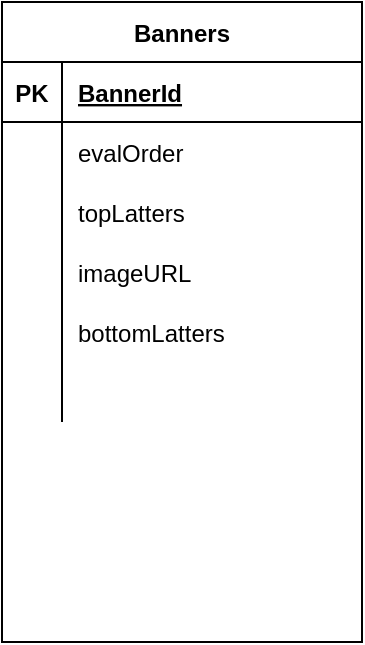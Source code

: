 <mxfile version="14.9.5" type="device"><diagram id="G0sis_e7OJ1HJK9szecw" name="Page-1"><mxGraphModel dx="946" dy="575" grid="1" gridSize="10" guides="1" tooltips="1" connect="1" arrows="1" fold="1" page="1" pageScale="1" pageWidth="827" pageHeight="1169" math="0" shadow="0"><root><mxCell id="0"/><mxCell id="1" parent="0"/><mxCell id="wUzq15uwJ2Nlr0O0nXgo-1" value="Banners" style="shape=table;startSize=30;container=1;collapsible=1;childLayout=tableLayout;fixedRows=1;rowLines=0;fontStyle=1;align=center;resizeLast=1;" vertex="1" parent="1"><mxGeometry x="324" y="260" width="180" height="320" as="geometry"/></mxCell><mxCell id="wUzq15uwJ2Nlr0O0nXgo-2" value="" style="shape=partialRectangle;collapsible=0;dropTarget=0;pointerEvents=0;fillColor=none;top=0;left=0;bottom=1;right=0;points=[[0,0.5],[1,0.5]];portConstraint=eastwest;" vertex="1" parent="wUzq15uwJ2Nlr0O0nXgo-1"><mxGeometry y="30" width="180" height="30" as="geometry"/></mxCell><mxCell id="wUzq15uwJ2Nlr0O0nXgo-3" value="PK" style="shape=partialRectangle;connectable=0;fillColor=none;top=0;left=0;bottom=0;right=0;fontStyle=1;overflow=hidden;" vertex="1" parent="wUzq15uwJ2Nlr0O0nXgo-2"><mxGeometry width="30" height="30" as="geometry"/></mxCell><mxCell id="wUzq15uwJ2Nlr0O0nXgo-4" value="BannerId" style="shape=partialRectangle;connectable=0;fillColor=none;top=0;left=0;bottom=0;right=0;align=left;spacingLeft=6;fontStyle=5;overflow=hidden;" vertex="1" parent="wUzq15uwJ2Nlr0O0nXgo-2"><mxGeometry x="30" width="150" height="30" as="geometry"/></mxCell><mxCell id="wUzq15uwJ2Nlr0O0nXgo-5" value="" style="shape=partialRectangle;collapsible=0;dropTarget=0;pointerEvents=0;fillColor=none;top=0;left=0;bottom=0;right=0;points=[[0,0.5],[1,0.5]];portConstraint=eastwest;" vertex="1" parent="wUzq15uwJ2Nlr0O0nXgo-1"><mxGeometry y="60" width="180" height="30" as="geometry"/></mxCell><mxCell id="wUzq15uwJ2Nlr0O0nXgo-6" value="" style="shape=partialRectangle;connectable=0;fillColor=none;top=0;left=0;bottom=0;right=0;editable=1;overflow=hidden;" vertex="1" parent="wUzq15uwJ2Nlr0O0nXgo-5"><mxGeometry width="30" height="30" as="geometry"/></mxCell><mxCell id="wUzq15uwJ2Nlr0O0nXgo-7" value="evalOrder" style="shape=partialRectangle;connectable=0;fillColor=none;top=0;left=0;bottom=0;right=0;align=left;spacingLeft=6;overflow=hidden;" vertex="1" parent="wUzq15uwJ2Nlr0O0nXgo-5"><mxGeometry x="30" width="150" height="30" as="geometry"/></mxCell><mxCell id="wUzq15uwJ2Nlr0O0nXgo-11" value="" style="shape=partialRectangle;collapsible=0;dropTarget=0;pointerEvents=0;fillColor=none;top=0;left=0;bottom=0;right=0;points=[[0,0.5],[1,0.5]];portConstraint=eastwest;" vertex="1" parent="wUzq15uwJ2Nlr0O0nXgo-1"><mxGeometry y="90" width="180" height="30" as="geometry"/></mxCell><mxCell id="wUzq15uwJ2Nlr0O0nXgo-12" value="" style="shape=partialRectangle;connectable=0;fillColor=none;top=0;left=0;bottom=0;right=0;editable=1;overflow=hidden;" vertex="1" parent="wUzq15uwJ2Nlr0O0nXgo-11"><mxGeometry width="30" height="30" as="geometry"/></mxCell><mxCell id="wUzq15uwJ2Nlr0O0nXgo-13" value="topLatters" style="shape=partialRectangle;connectable=0;fillColor=none;top=0;left=0;bottom=0;right=0;align=left;spacingLeft=6;overflow=hidden;" vertex="1" parent="wUzq15uwJ2Nlr0O0nXgo-11"><mxGeometry x="30" width="150" height="30" as="geometry"/></mxCell><mxCell id="wUzq15uwJ2Nlr0O0nXgo-8" value="" style="shape=partialRectangle;collapsible=0;dropTarget=0;pointerEvents=0;fillColor=none;top=0;left=0;bottom=0;right=0;points=[[0,0.5],[1,0.5]];portConstraint=eastwest;" vertex="1" parent="wUzq15uwJ2Nlr0O0nXgo-1"><mxGeometry y="120" width="180" height="30" as="geometry"/></mxCell><mxCell id="wUzq15uwJ2Nlr0O0nXgo-9" value="" style="shape=partialRectangle;connectable=0;fillColor=none;top=0;left=0;bottom=0;right=0;editable=1;overflow=hidden;" vertex="1" parent="wUzq15uwJ2Nlr0O0nXgo-8"><mxGeometry width="30" height="30" as="geometry"/></mxCell><mxCell id="wUzq15uwJ2Nlr0O0nXgo-10" value="imageURL" style="shape=partialRectangle;connectable=0;fillColor=none;top=0;left=0;bottom=0;right=0;align=left;spacingLeft=6;overflow=hidden;" vertex="1" parent="wUzq15uwJ2Nlr0O0nXgo-8"><mxGeometry x="30" width="150" height="30" as="geometry"/></mxCell><mxCell id="wUzq15uwJ2Nlr0O0nXgo-21" value="" style="shape=partialRectangle;collapsible=0;dropTarget=0;pointerEvents=0;fillColor=none;top=0;left=0;bottom=0;right=0;points=[[0,0.5],[1,0.5]];portConstraint=eastwest;" vertex="1" parent="wUzq15uwJ2Nlr0O0nXgo-1"><mxGeometry y="150" width="180" height="30" as="geometry"/></mxCell><mxCell id="wUzq15uwJ2Nlr0O0nXgo-22" value="" style="shape=partialRectangle;connectable=0;fillColor=none;top=0;left=0;bottom=0;right=0;editable=1;overflow=hidden;" vertex="1" parent="wUzq15uwJ2Nlr0O0nXgo-21"><mxGeometry width="30" height="30" as="geometry"/></mxCell><mxCell id="wUzq15uwJ2Nlr0O0nXgo-23" value="bottomLatters" style="shape=partialRectangle;connectable=0;fillColor=none;top=0;left=0;bottom=0;right=0;align=left;spacingLeft=6;overflow=hidden;" vertex="1" parent="wUzq15uwJ2Nlr0O0nXgo-21"><mxGeometry x="30" width="150" height="30" as="geometry"/></mxCell><mxCell id="wUzq15uwJ2Nlr0O0nXgo-24" value="" style="shape=partialRectangle;collapsible=0;dropTarget=0;pointerEvents=0;fillColor=none;top=0;left=0;bottom=0;right=0;points=[[0,0.5],[1,0.5]];portConstraint=eastwest;" vertex="1" parent="wUzq15uwJ2Nlr0O0nXgo-1"><mxGeometry y="180" width="180" height="30" as="geometry"/></mxCell><mxCell id="wUzq15uwJ2Nlr0O0nXgo-25" value="" style="shape=partialRectangle;connectable=0;fillColor=none;top=0;left=0;bottom=0;right=0;editable=1;overflow=hidden;" vertex="1" parent="wUzq15uwJ2Nlr0O0nXgo-24"><mxGeometry width="30" height="30" as="geometry"/></mxCell><mxCell id="wUzq15uwJ2Nlr0O0nXgo-26" value="" style="shape=partialRectangle;connectable=0;fillColor=none;top=0;left=0;bottom=0;right=0;align=left;spacingLeft=6;overflow=hidden;" vertex="1" parent="wUzq15uwJ2Nlr0O0nXgo-24"><mxGeometry x="30" width="150" height="30" as="geometry"/></mxCell></root></mxGraphModel></diagram></mxfile>